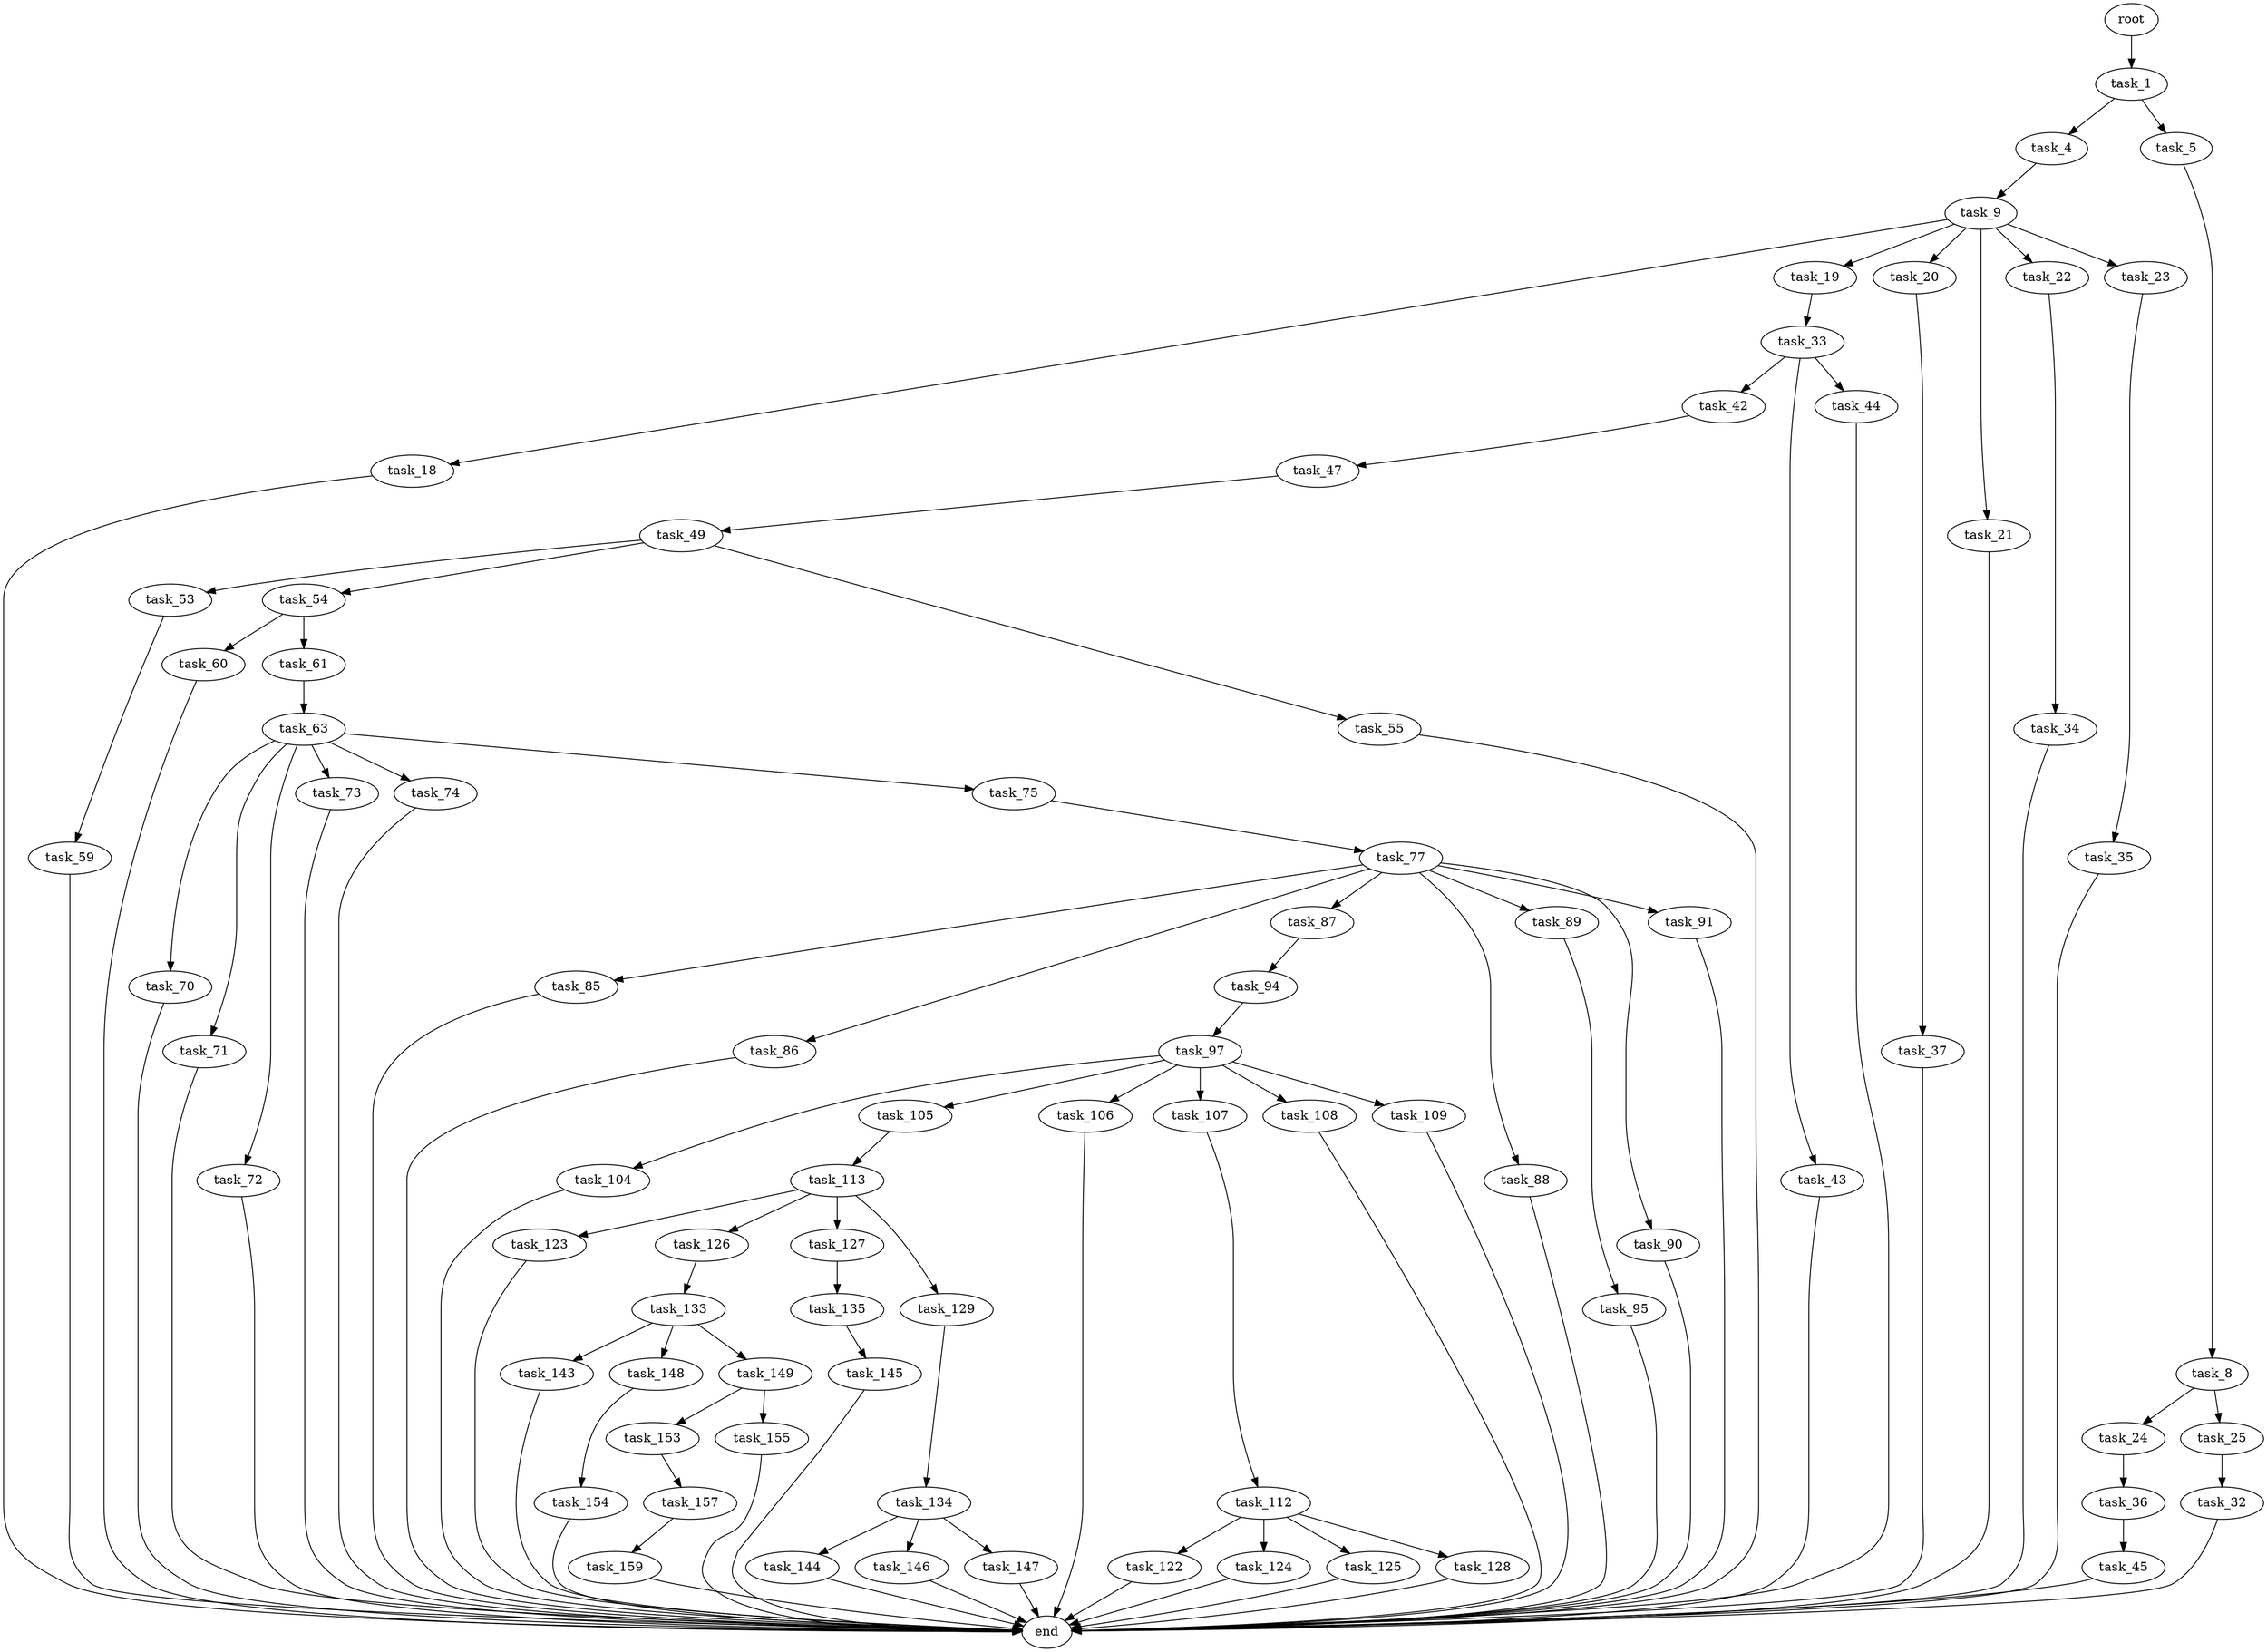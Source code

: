 digraph G {
  root [size="0.000000"];
  task_1 [size="134217728000.000000"];
  task_4 [size="377712203238.000000"];
  task_5 [size="32537161298.000000"];
  task_8 [size="15923797887.000000"];
  task_9 [size="198311191100.000000"];
  task_18 [size="84449044423.000000"];
  task_19 [size="8341261486.000000"];
  task_20 [size="10156918446.000000"];
  task_21 [size="585117418512.000000"];
  task_22 [size="3465898842.000000"];
  task_23 [size="549755813888.000000"];
  task_24 [size="2552345701.000000"];
  task_25 [size="68719476736.000000"];
  task_32 [size="28991029248.000000"];
  task_33 [size="231928233984.000000"];
  task_34 [size="1478673031.000000"];
  task_35 [size="16582236983.000000"];
  task_36 [size="621428814569.000000"];
  task_37 [size="28991029248.000000"];
  task_42 [size="37073305424.000000"];
  task_43 [size="91790390608.000000"];
  task_44 [size="782757789696.000000"];
  task_45 [size="24912798123.000000"];
  task_47 [size="68719476736.000000"];
  task_49 [size="359865976141.000000"];
  task_53 [size="1073741824000.000000"];
  task_54 [size="200579407878.000000"];
  task_55 [size="280316997753.000000"];
  task_59 [size="38919828791.000000"];
  task_60 [size="175779062454.000000"];
  task_61 [size="5973841840.000000"];
  task_63 [size="23741567789.000000"];
  task_70 [size="341668304136.000000"];
  task_71 [size="532808893368.000000"];
  task_72 [size="345912777481.000000"];
  task_73 [size="10099779532.000000"];
  task_74 [size="28991029248.000000"];
  task_75 [size="2895762353.000000"];
  task_77 [size="6028481703.000000"];
  task_85 [size="2048551826.000000"];
  task_86 [size="608790398832.000000"];
  task_87 [size="134217728000.000000"];
  task_88 [size="30152676609.000000"];
  task_89 [size="1664613422.000000"];
  task_90 [size="1921360648.000000"];
  task_91 [size="68719476736.000000"];
  task_94 [size="18382768751.000000"];
  task_95 [size="1223070780484.000000"];
  task_97 [size="18286395972.000000"];
  task_104 [size="507074757717.000000"];
  task_105 [size="12145979696.000000"];
  task_106 [size="17001898390.000000"];
  task_107 [size="1101272490230.000000"];
  task_108 [size="28991029248.000000"];
  task_109 [size="10517325578.000000"];
  task_112 [size="68719476736.000000"];
  task_113 [size="368293445632.000000"];
  task_122 [size="8589934592.000000"];
  task_123 [size="398055309546.000000"];
  task_124 [size="368293445632.000000"];
  task_125 [size="18656910932.000000"];
  task_126 [size="41361963401.000000"];
  task_127 [size="4628942429.000000"];
  task_128 [size="30288397343.000000"];
  task_129 [size="368293445632.000000"];
  task_133 [size="412629466063.000000"];
  task_134 [size="858412607144.000000"];
  task_135 [size="26174269559.000000"];
  task_143 [size="42233962673.000000"];
  task_144 [size="231928233984.000000"];
  task_145 [size="601086150964.000000"];
  task_146 [size="142964394051.000000"];
  task_147 [size="4056929904.000000"];
  task_148 [size="1982108211.000000"];
  task_149 [size="134217728000.000000"];
  task_153 [size="1627938178.000000"];
  task_154 [size="134217728000.000000"];
  task_155 [size="368293445632.000000"];
  task_157 [size="368293445632.000000"];
  task_159 [size="67390361906.000000"];
  end [size="0.000000"];

  root -> task_1 [size="1.000000"];
  task_1 -> task_4 [size="209715200.000000"];
  task_1 -> task_5 [size="209715200.000000"];
  task_4 -> task_9 [size="679477248.000000"];
  task_5 -> task_8 [size="75497472.000000"];
  task_8 -> task_24 [size="679477248.000000"];
  task_8 -> task_25 [size="679477248.000000"];
  task_9 -> task_18 [size="301989888.000000"];
  task_9 -> task_19 [size="301989888.000000"];
  task_9 -> task_20 [size="301989888.000000"];
  task_9 -> task_21 [size="301989888.000000"];
  task_9 -> task_22 [size="301989888.000000"];
  task_9 -> task_23 [size="301989888.000000"];
  task_18 -> end [size="1.000000"];
  task_19 -> task_33 [size="301989888.000000"];
  task_20 -> task_37 [size="209715200.000000"];
  task_21 -> end [size="1.000000"];
  task_22 -> task_34 [size="209715200.000000"];
  task_23 -> task_35 [size="536870912.000000"];
  task_24 -> task_36 [size="209715200.000000"];
  task_25 -> task_32 [size="134217728.000000"];
  task_32 -> end [size="1.000000"];
  task_33 -> task_42 [size="301989888.000000"];
  task_33 -> task_43 [size="301989888.000000"];
  task_33 -> task_44 [size="301989888.000000"];
  task_34 -> end [size="1.000000"];
  task_35 -> end [size="1.000000"];
  task_36 -> task_45 [size="411041792.000000"];
  task_37 -> end [size="1.000000"];
  task_42 -> task_47 [size="679477248.000000"];
  task_43 -> end [size="1.000000"];
  task_44 -> end [size="1.000000"];
  task_45 -> end [size="1.000000"];
  task_47 -> task_49 [size="134217728.000000"];
  task_49 -> task_53 [size="536870912.000000"];
  task_49 -> task_54 [size="536870912.000000"];
  task_49 -> task_55 [size="536870912.000000"];
  task_53 -> task_59 [size="838860800.000000"];
  task_54 -> task_60 [size="301989888.000000"];
  task_54 -> task_61 [size="301989888.000000"];
  task_55 -> end [size="1.000000"];
  task_59 -> end [size="1.000000"];
  task_60 -> end [size="1.000000"];
  task_61 -> task_63 [size="209715200.000000"];
  task_63 -> task_70 [size="679477248.000000"];
  task_63 -> task_71 [size="679477248.000000"];
  task_63 -> task_72 [size="679477248.000000"];
  task_63 -> task_73 [size="679477248.000000"];
  task_63 -> task_74 [size="679477248.000000"];
  task_63 -> task_75 [size="679477248.000000"];
  task_70 -> end [size="1.000000"];
  task_71 -> end [size="1.000000"];
  task_72 -> end [size="1.000000"];
  task_73 -> end [size="1.000000"];
  task_74 -> end [size="1.000000"];
  task_75 -> task_77 [size="75497472.000000"];
  task_77 -> task_85 [size="134217728.000000"];
  task_77 -> task_86 [size="134217728.000000"];
  task_77 -> task_87 [size="134217728.000000"];
  task_77 -> task_88 [size="134217728.000000"];
  task_77 -> task_89 [size="134217728.000000"];
  task_77 -> task_90 [size="134217728.000000"];
  task_77 -> task_91 [size="134217728.000000"];
  task_85 -> end [size="1.000000"];
  task_86 -> end [size="1.000000"];
  task_87 -> task_94 [size="209715200.000000"];
  task_88 -> end [size="1.000000"];
  task_89 -> task_95 [size="75497472.000000"];
  task_90 -> end [size="1.000000"];
  task_91 -> end [size="1.000000"];
  task_94 -> task_97 [size="33554432.000000"];
  task_95 -> end [size="1.000000"];
  task_97 -> task_104 [size="679477248.000000"];
  task_97 -> task_105 [size="679477248.000000"];
  task_97 -> task_106 [size="679477248.000000"];
  task_97 -> task_107 [size="679477248.000000"];
  task_97 -> task_108 [size="679477248.000000"];
  task_97 -> task_109 [size="679477248.000000"];
  task_104 -> end [size="1.000000"];
  task_105 -> task_113 [size="301989888.000000"];
  task_106 -> end [size="1.000000"];
  task_107 -> task_112 [size="838860800.000000"];
  task_108 -> end [size="1.000000"];
  task_109 -> end [size="1.000000"];
  task_112 -> task_122 [size="134217728.000000"];
  task_112 -> task_124 [size="134217728.000000"];
  task_112 -> task_125 [size="134217728.000000"];
  task_112 -> task_128 [size="134217728.000000"];
  task_113 -> task_123 [size="411041792.000000"];
  task_113 -> task_126 [size="411041792.000000"];
  task_113 -> task_127 [size="411041792.000000"];
  task_113 -> task_129 [size="411041792.000000"];
  task_122 -> end [size="1.000000"];
  task_123 -> end [size="1.000000"];
  task_124 -> end [size="1.000000"];
  task_125 -> end [size="1.000000"];
  task_126 -> task_133 [size="209715200.000000"];
  task_127 -> task_135 [size="134217728.000000"];
  task_128 -> end [size="1.000000"];
  task_129 -> task_134 [size="411041792.000000"];
  task_133 -> task_143 [size="301989888.000000"];
  task_133 -> task_148 [size="301989888.000000"];
  task_133 -> task_149 [size="301989888.000000"];
  task_134 -> task_144 [size="679477248.000000"];
  task_134 -> task_146 [size="679477248.000000"];
  task_134 -> task_147 [size="679477248.000000"];
  task_135 -> task_145 [size="536870912.000000"];
  task_143 -> end [size="1.000000"];
  task_144 -> end [size="1.000000"];
  task_145 -> end [size="1.000000"];
  task_146 -> end [size="1.000000"];
  task_147 -> end [size="1.000000"];
  task_148 -> task_154 [size="134217728.000000"];
  task_149 -> task_153 [size="209715200.000000"];
  task_149 -> task_155 [size="209715200.000000"];
  task_153 -> task_157 [size="33554432.000000"];
  task_154 -> end [size="1.000000"];
  task_155 -> end [size="1.000000"];
  task_157 -> task_159 [size="411041792.000000"];
  task_159 -> end [size="1.000000"];
}

